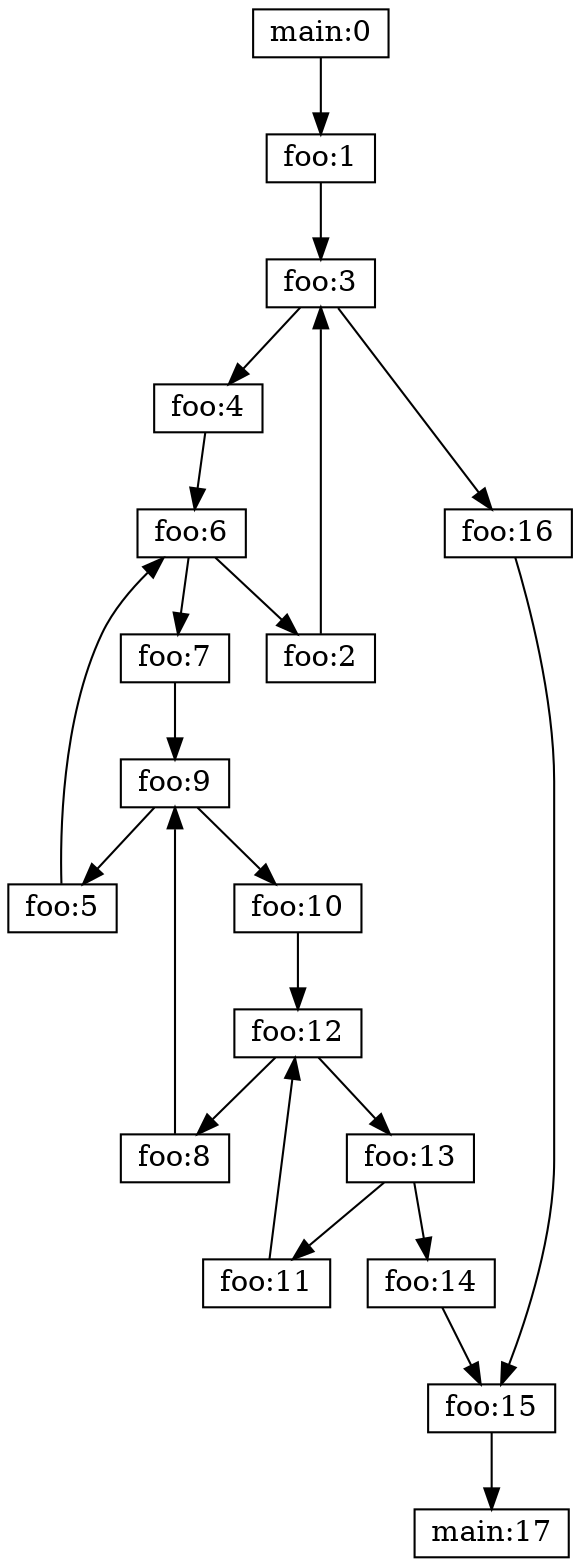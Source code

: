 digraph CFG {
	node [shape=record,width=.1,height=.1];
	"main:0" -> "foo:1";
	"foo:1" -> "foo:3";
	"foo:2" -> "foo:3";
	"foo:3" -> "foo:4";
	"foo:3" -> "foo:16";
	"foo:4" -> "foo:6";
	"foo:5" -> "foo:6";
	"foo:6" -> "foo:7";
	"foo:6" -> "foo:2";
	"foo:7" -> "foo:9";
	"foo:8" -> "foo:9";
	"foo:9" -> "foo:10";
	"foo:9" -> "foo:5";
	"foo:10" -> "foo:12";
	"foo:11" -> "foo:12";
	"foo:12" -> "foo:13";
	"foo:12" -> "foo:8";
	"foo:13" -> "foo:14";
	"foo:13" -> "foo:11";
	"foo:14" -> "foo:15";
	"foo:15" -> "main:17";
	"foo:16" -> "foo:15";
}
